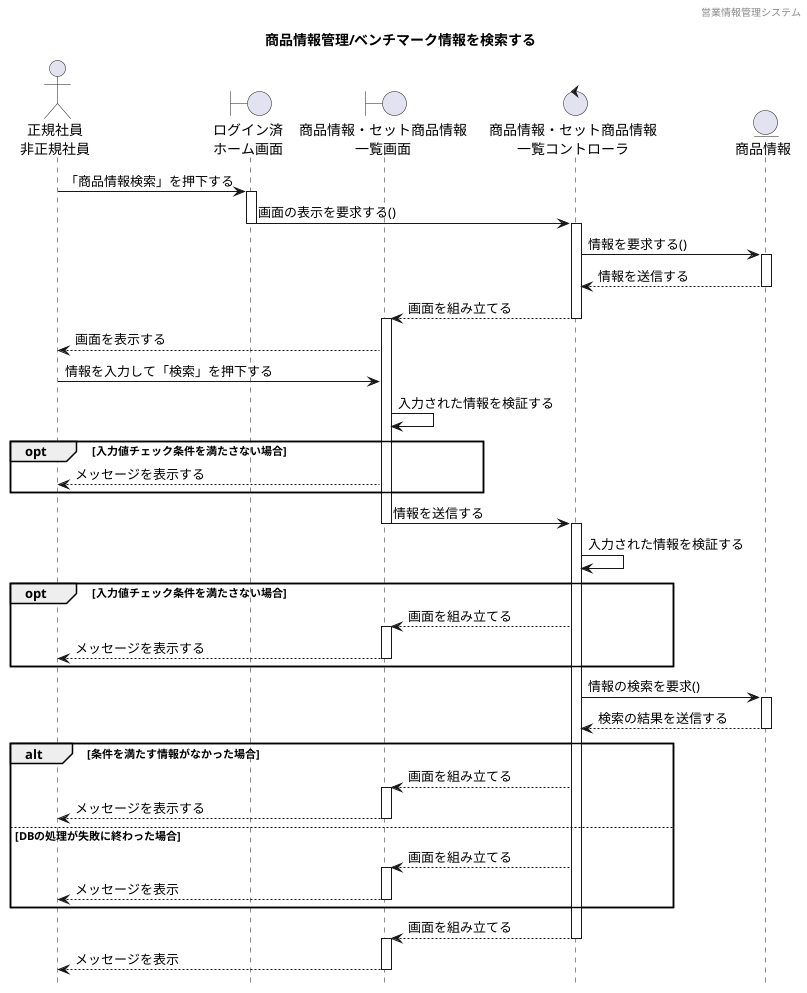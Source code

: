@startuml ../../images/検索機能/ベンチマーク情報検索

hide footbox
header 営業情報管理システム
title 商品情報管理/ベンチマーク情報を検索する

' actor "" as a
actor "正規社員\n非正規社員" as a1

' boundary "" as b
boundary "ログイン済\nホーム画面" as b1
boundary "商品情報・セット商品情報\n一覧画面" as b2

' control "" as c
control "商品情報・セット商品情報\n一覧コントローラ" as c1

' entity "" as e
entity "商品情報" as e1

a1 -> b1 : 「商品情報検索」を押下する
activate b1
b1 -> c1 : 画面の表示を要求する()
deactivate b1
activate c1
c1 -> e1 : 情報を要求する()
activate e1
e1 --> c1 : 情報を送信する
deactivate e1
c1 --> b2 : 画面を組み立てる
deactivate c1
activate b2
b2 --> a1 : 画面を表示する
a1 -> b2 : 情報を入力して「検索」を押下する
b2 -> b2 : 入力された情報を検証する
opt 入力値チェック条件を満たさない場合
b2 --> a1 : メッセージを表示する
end
b2 -> c1 : 情報を送信する
deactivate b2
activate c1
c1 -> c1 : 入力された情報を検証する
opt 入力値チェック条件を満たさない場合
c1 --> b2 : 画面を組み立てる
activate b2
b2 --> a1 : メッセージを表示する
deactivate b2
end
c1 -> e1 : 情報の検索を要求()
activate e1
e1 --> c1 : 検索の結果を送信する
deactivate e1
alt 条件を満たす情報がなかった場合
c1 --> b2 : 画面を組み立てる
activate b2
b2 --> a1 : メッセージを表示する
deactivate b2
else DBの処理が失敗に終わった場合
c1 --> b2 : 画面を組み立てる
activate b2
b2 --> a1 : メッセージを表示 
deactivate b2
end
c1 --> b2 : 画面を組み立てる
deactivate c1
activate b2
b2 --> a1 : メッセージを表示
deactivate b2


@enduml